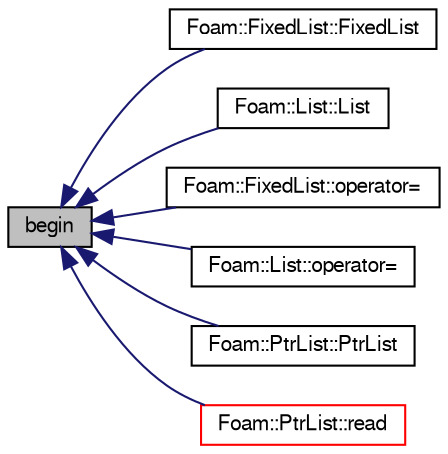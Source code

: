 digraph "begin"
{
  bgcolor="transparent";
  edge [fontname="FreeSans",fontsize="10",labelfontname="FreeSans",labelfontsize="10"];
  node [fontname="FreeSans",fontsize="10",shape=record];
  rankdir="LR";
  Node1 [label="begin",height=0.2,width=0.4,color="black", fillcolor="grey75", style="filled" fontcolor="black"];
  Node1 -> Node2 [dir="back",color="midnightblue",fontsize="10",style="solid",fontname="FreeSans"];
  Node2 [label="Foam::FixedList::FixedList",height=0.2,width=0.4,color="black",URL="$a00802.html#aa5c476dc3c774e44000f343ff2ec4c2e",tooltip="Construct from SLList. "];
  Node1 -> Node3 [dir="back",color="midnightblue",fontsize="10",style="solid",fontname="FreeSans"];
  Node3 [label="Foam::List::List",height=0.2,width=0.4,color="black",URL="$a01325.html#a412daf44ad8a13e3f160c52aa2c85600",tooltip="Construct as copy of SLList&lt;T&gt; "];
  Node1 -> Node4 [dir="back",color="midnightblue",fontsize="10",style="solid",fontname="FreeSans"];
  Node4 [label="Foam::FixedList::operator=",height=0.2,width=0.4,color="black",URL="$a00802.html#ae5183f5181ad26dc40e07b06a40c3c1f",tooltip="Assignment from SLList operator. Takes linear time. "];
  Node1 -> Node5 [dir="back",color="midnightblue",fontsize="10",style="solid",fontname="FreeSans"];
  Node5 [label="Foam::List::operator=",height=0.2,width=0.4,color="black",URL="$a01325.html#ae5183f5181ad26dc40e07b06a40c3c1f",tooltip="Assignment from SLList operator. Takes linear time. "];
  Node1 -> Node6 [dir="back",color="midnightblue",fontsize="10",style="solid",fontname="FreeSans"];
  Node6 [label="Foam::PtrList::PtrList",height=0.2,width=0.4,color="black",URL="$a01975.html#ae7a0bbc672123936cf095a9c73e5544a",tooltip="Construct as copy of SLPtrList&lt;T&gt; "];
  Node1 -> Node7 [dir="back",color="midnightblue",fontsize="10",style="solid",fontname="FreeSans"];
  Node7 [label="Foam::PtrList::read",height=0.2,width=0.4,color="red",URL="$a01975.html#a13f28f6f50da188010f20f60b92f4f39",tooltip="Read from Istream using given Istream constructor class. "];
}
